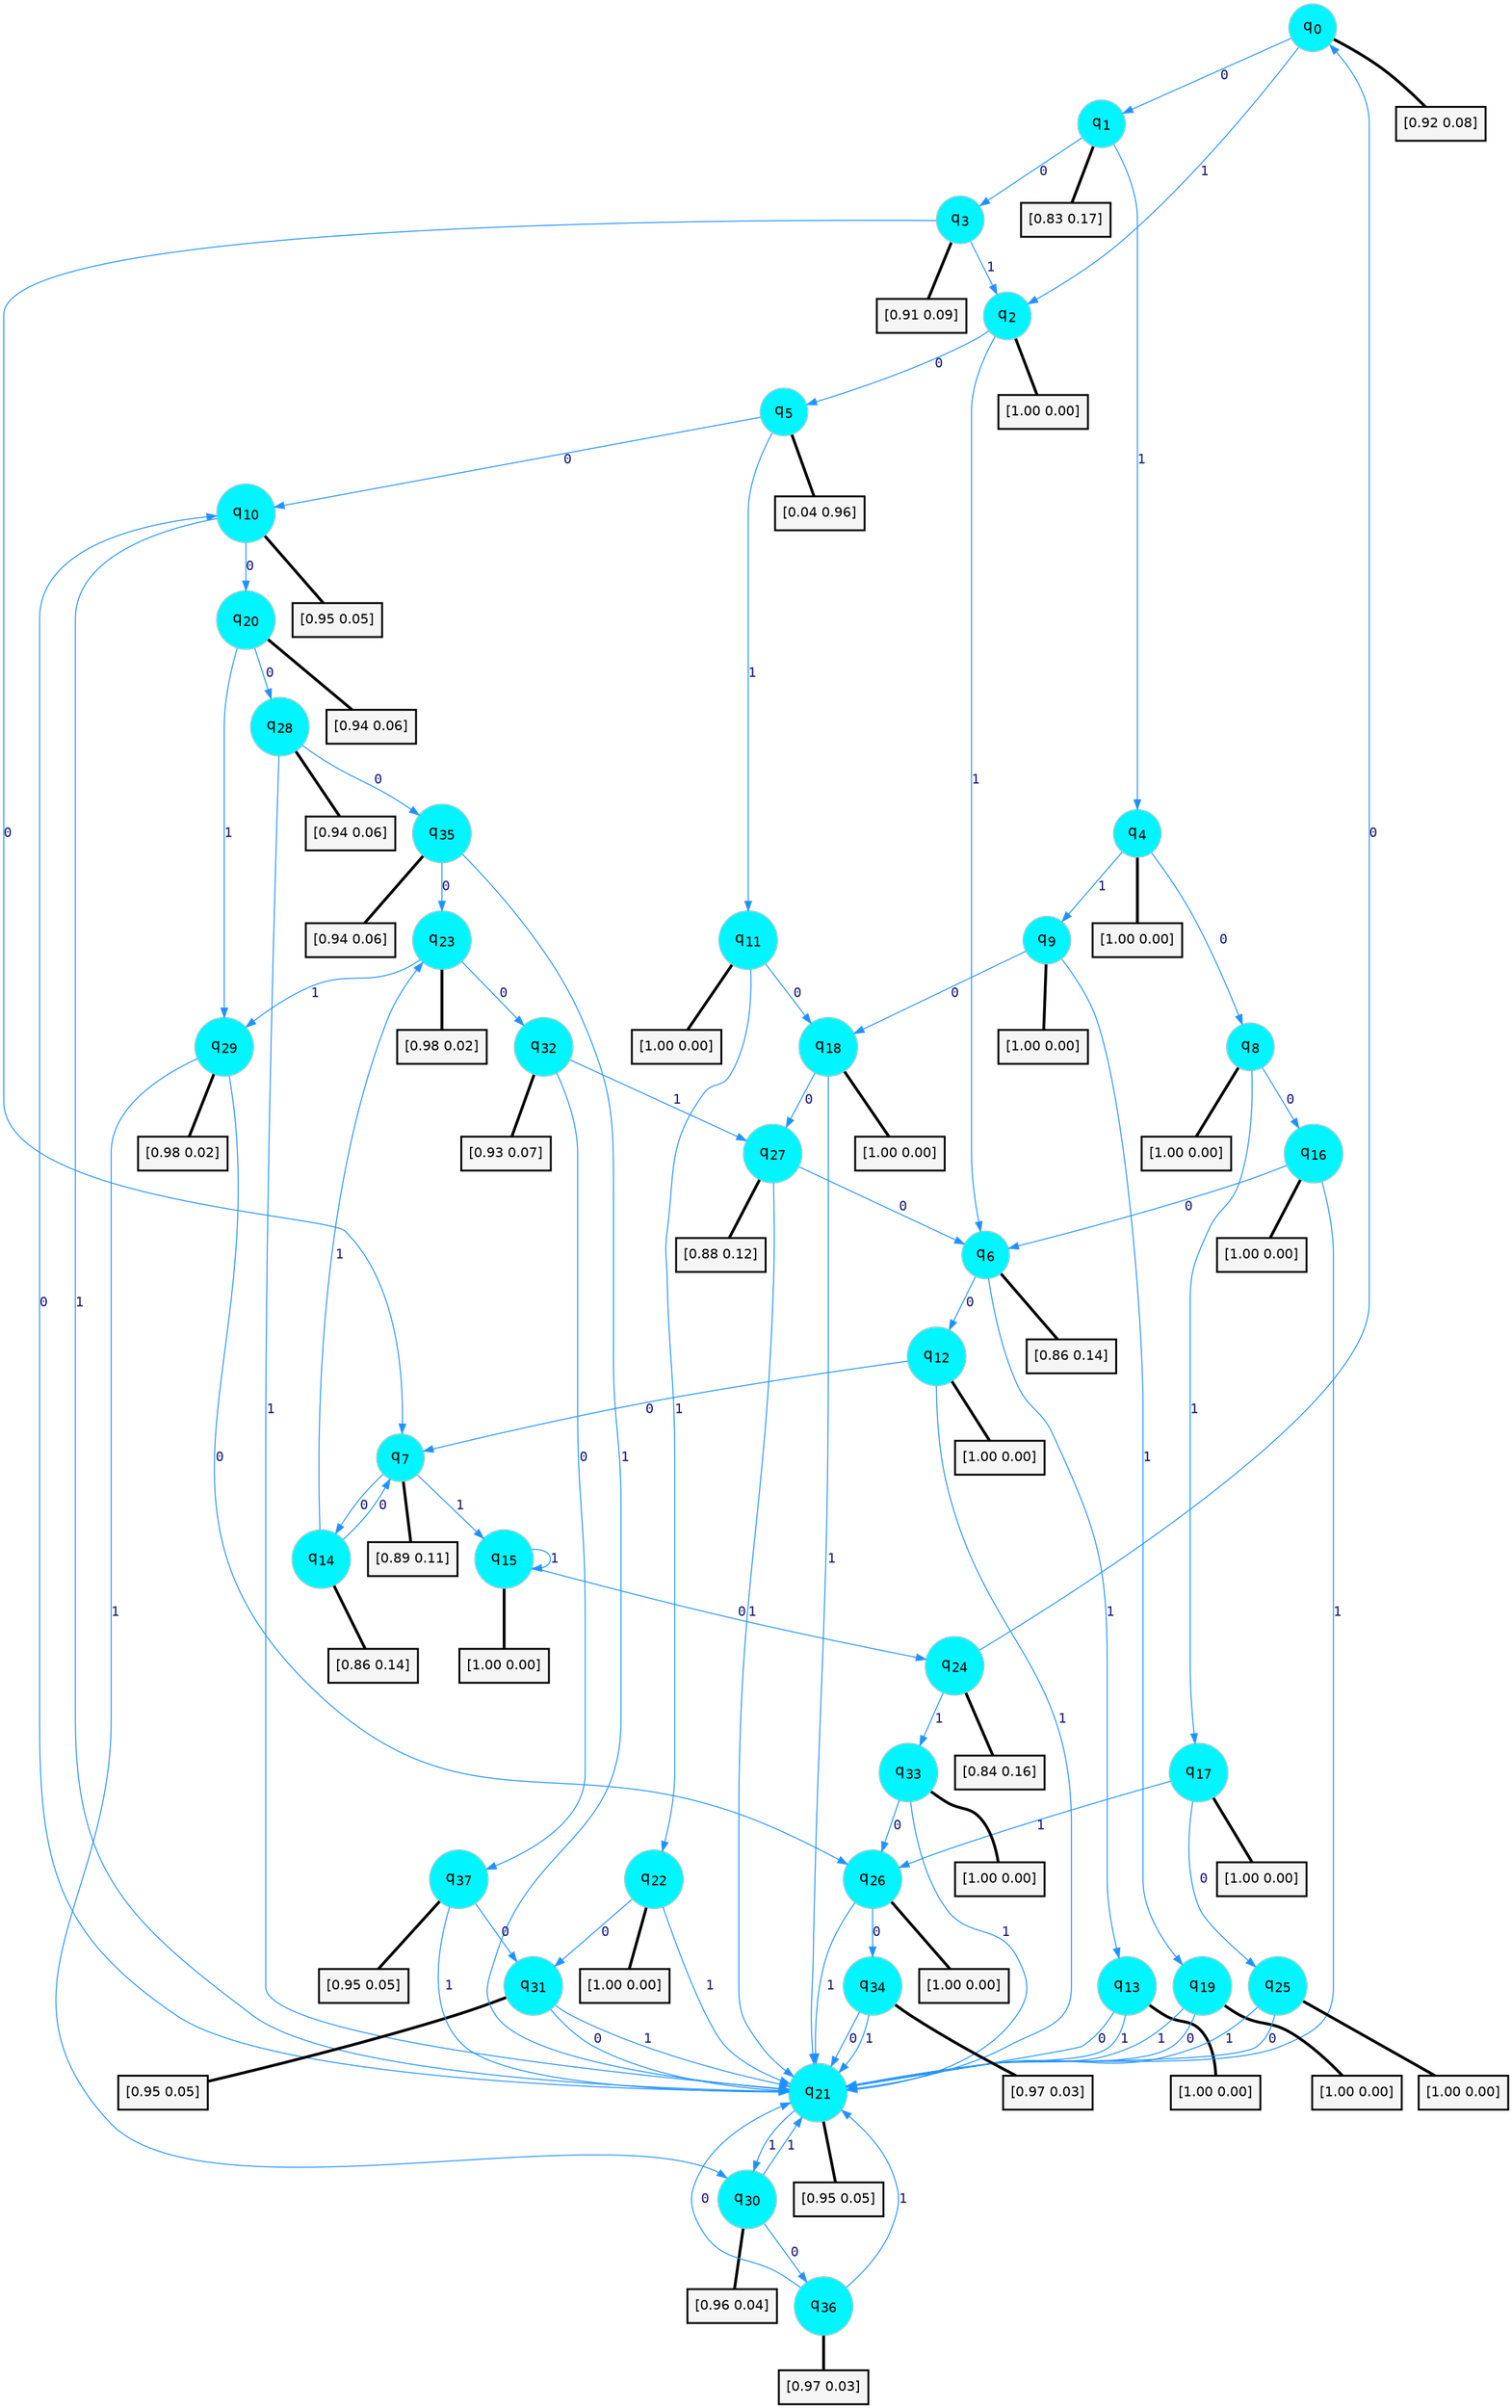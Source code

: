 digraph G {
graph [
bgcolor=transparent, dpi=300, rankdir=TD, size="40,25"];
node [
color=gray, fillcolor=turquoise1, fontcolor=black, fontname=Helvetica, fontsize=16, fontweight=bold, shape=circle, style=filled];
edge [
arrowsize=1, color=dodgerblue1, fontcolor=midnightblue, fontname=courier, fontweight=bold, penwidth=1, style=solid, weight=20];
0[label=<q<SUB>0</SUB>>];
1[label=<q<SUB>1</SUB>>];
2[label=<q<SUB>2</SUB>>];
3[label=<q<SUB>3</SUB>>];
4[label=<q<SUB>4</SUB>>];
5[label=<q<SUB>5</SUB>>];
6[label=<q<SUB>6</SUB>>];
7[label=<q<SUB>7</SUB>>];
8[label=<q<SUB>8</SUB>>];
9[label=<q<SUB>9</SUB>>];
10[label=<q<SUB>10</SUB>>];
11[label=<q<SUB>11</SUB>>];
12[label=<q<SUB>12</SUB>>];
13[label=<q<SUB>13</SUB>>];
14[label=<q<SUB>14</SUB>>];
15[label=<q<SUB>15</SUB>>];
16[label=<q<SUB>16</SUB>>];
17[label=<q<SUB>17</SUB>>];
18[label=<q<SUB>18</SUB>>];
19[label=<q<SUB>19</SUB>>];
20[label=<q<SUB>20</SUB>>];
21[label=<q<SUB>21</SUB>>];
22[label=<q<SUB>22</SUB>>];
23[label=<q<SUB>23</SUB>>];
24[label=<q<SUB>24</SUB>>];
25[label=<q<SUB>25</SUB>>];
26[label=<q<SUB>26</SUB>>];
27[label=<q<SUB>27</SUB>>];
28[label=<q<SUB>28</SUB>>];
29[label=<q<SUB>29</SUB>>];
30[label=<q<SUB>30</SUB>>];
31[label=<q<SUB>31</SUB>>];
32[label=<q<SUB>32</SUB>>];
33[label=<q<SUB>33</SUB>>];
34[label=<q<SUB>34</SUB>>];
35[label=<q<SUB>35</SUB>>];
36[label=<q<SUB>36</SUB>>];
37[label=<q<SUB>37</SUB>>];
38[label="[0.92 0.08]", shape=box,fontcolor=black, fontname=Helvetica, fontsize=14, penwidth=2, fillcolor=whitesmoke,color=black];
39[label="[0.83 0.17]", shape=box,fontcolor=black, fontname=Helvetica, fontsize=14, penwidth=2, fillcolor=whitesmoke,color=black];
40[label="[1.00 0.00]", shape=box,fontcolor=black, fontname=Helvetica, fontsize=14, penwidth=2, fillcolor=whitesmoke,color=black];
41[label="[0.91 0.09]", shape=box,fontcolor=black, fontname=Helvetica, fontsize=14, penwidth=2, fillcolor=whitesmoke,color=black];
42[label="[1.00 0.00]", shape=box,fontcolor=black, fontname=Helvetica, fontsize=14, penwidth=2, fillcolor=whitesmoke,color=black];
43[label="[0.04 0.96]", shape=box,fontcolor=black, fontname=Helvetica, fontsize=14, penwidth=2, fillcolor=whitesmoke,color=black];
44[label="[0.86 0.14]", shape=box,fontcolor=black, fontname=Helvetica, fontsize=14, penwidth=2, fillcolor=whitesmoke,color=black];
45[label="[0.89 0.11]", shape=box,fontcolor=black, fontname=Helvetica, fontsize=14, penwidth=2, fillcolor=whitesmoke,color=black];
46[label="[1.00 0.00]", shape=box,fontcolor=black, fontname=Helvetica, fontsize=14, penwidth=2, fillcolor=whitesmoke,color=black];
47[label="[1.00 0.00]", shape=box,fontcolor=black, fontname=Helvetica, fontsize=14, penwidth=2, fillcolor=whitesmoke,color=black];
48[label="[0.95 0.05]", shape=box,fontcolor=black, fontname=Helvetica, fontsize=14, penwidth=2, fillcolor=whitesmoke,color=black];
49[label="[1.00 0.00]", shape=box,fontcolor=black, fontname=Helvetica, fontsize=14, penwidth=2, fillcolor=whitesmoke,color=black];
50[label="[1.00 0.00]", shape=box,fontcolor=black, fontname=Helvetica, fontsize=14, penwidth=2, fillcolor=whitesmoke,color=black];
51[label="[1.00 0.00]", shape=box,fontcolor=black, fontname=Helvetica, fontsize=14, penwidth=2, fillcolor=whitesmoke,color=black];
52[label="[0.86 0.14]", shape=box,fontcolor=black, fontname=Helvetica, fontsize=14, penwidth=2, fillcolor=whitesmoke,color=black];
53[label="[1.00 0.00]", shape=box,fontcolor=black, fontname=Helvetica, fontsize=14, penwidth=2, fillcolor=whitesmoke,color=black];
54[label="[1.00 0.00]", shape=box,fontcolor=black, fontname=Helvetica, fontsize=14, penwidth=2, fillcolor=whitesmoke,color=black];
55[label="[1.00 0.00]", shape=box,fontcolor=black, fontname=Helvetica, fontsize=14, penwidth=2, fillcolor=whitesmoke,color=black];
56[label="[1.00 0.00]", shape=box,fontcolor=black, fontname=Helvetica, fontsize=14, penwidth=2, fillcolor=whitesmoke,color=black];
57[label="[1.00 0.00]", shape=box,fontcolor=black, fontname=Helvetica, fontsize=14, penwidth=2, fillcolor=whitesmoke,color=black];
58[label="[0.94 0.06]", shape=box,fontcolor=black, fontname=Helvetica, fontsize=14, penwidth=2, fillcolor=whitesmoke,color=black];
59[label="[0.95 0.05]", shape=box,fontcolor=black, fontname=Helvetica, fontsize=14, penwidth=2, fillcolor=whitesmoke,color=black];
60[label="[1.00 0.00]", shape=box,fontcolor=black, fontname=Helvetica, fontsize=14, penwidth=2, fillcolor=whitesmoke,color=black];
61[label="[0.98 0.02]", shape=box,fontcolor=black, fontname=Helvetica, fontsize=14, penwidth=2, fillcolor=whitesmoke,color=black];
62[label="[0.84 0.16]", shape=box,fontcolor=black, fontname=Helvetica, fontsize=14, penwidth=2, fillcolor=whitesmoke,color=black];
63[label="[1.00 0.00]", shape=box,fontcolor=black, fontname=Helvetica, fontsize=14, penwidth=2, fillcolor=whitesmoke,color=black];
64[label="[1.00 0.00]", shape=box,fontcolor=black, fontname=Helvetica, fontsize=14, penwidth=2, fillcolor=whitesmoke,color=black];
65[label="[0.88 0.12]", shape=box,fontcolor=black, fontname=Helvetica, fontsize=14, penwidth=2, fillcolor=whitesmoke,color=black];
66[label="[0.94 0.06]", shape=box,fontcolor=black, fontname=Helvetica, fontsize=14, penwidth=2, fillcolor=whitesmoke,color=black];
67[label="[0.98 0.02]", shape=box,fontcolor=black, fontname=Helvetica, fontsize=14, penwidth=2, fillcolor=whitesmoke,color=black];
68[label="[0.96 0.04]", shape=box,fontcolor=black, fontname=Helvetica, fontsize=14, penwidth=2, fillcolor=whitesmoke,color=black];
69[label="[0.95 0.05]", shape=box,fontcolor=black, fontname=Helvetica, fontsize=14, penwidth=2, fillcolor=whitesmoke,color=black];
70[label="[0.93 0.07]", shape=box,fontcolor=black, fontname=Helvetica, fontsize=14, penwidth=2, fillcolor=whitesmoke,color=black];
71[label="[1.00 0.00]", shape=box,fontcolor=black, fontname=Helvetica, fontsize=14, penwidth=2, fillcolor=whitesmoke,color=black];
72[label="[0.97 0.03]", shape=box,fontcolor=black, fontname=Helvetica, fontsize=14, penwidth=2, fillcolor=whitesmoke,color=black];
73[label="[0.94 0.06]", shape=box,fontcolor=black, fontname=Helvetica, fontsize=14, penwidth=2, fillcolor=whitesmoke,color=black];
74[label="[0.97 0.03]", shape=box,fontcolor=black, fontname=Helvetica, fontsize=14, penwidth=2, fillcolor=whitesmoke,color=black];
75[label="[0.95 0.05]", shape=box,fontcolor=black, fontname=Helvetica, fontsize=14, penwidth=2, fillcolor=whitesmoke,color=black];
0->1 [label=0];
0->2 [label=1];
0->38 [arrowhead=none, penwidth=3,color=black];
1->3 [label=0];
1->4 [label=1];
1->39 [arrowhead=none, penwidth=3,color=black];
2->5 [label=0];
2->6 [label=1];
2->40 [arrowhead=none, penwidth=3,color=black];
3->7 [label=0];
3->2 [label=1];
3->41 [arrowhead=none, penwidth=3,color=black];
4->8 [label=0];
4->9 [label=1];
4->42 [arrowhead=none, penwidth=3,color=black];
5->10 [label=0];
5->11 [label=1];
5->43 [arrowhead=none, penwidth=3,color=black];
6->12 [label=0];
6->13 [label=1];
6->44 [arrowhead=none, penwidth=3,color=black];
7->14 [label=0];
7->15 [label=1];
7->45 [arrowhead=none, penwidth=3,color=black];
8->16 [label=0];
8->17 [label=1];
8->46 [arrowhead=none, penwidth=3,color=black];
9->18 [label=0];
9->19 [label=1];
9->47 [arrowhead=none, penwidth=3,color=black];
10->20 [label=0];
10->21 [label=1];
10->48 [arrowhead=none, penwidth=3,color=black];
11->18 [label=0];
11->22 [label=1];
11->49 [arrowhead=none, penwidth=3,color=black];
12->7 [label=0];
12->21 [label=1];
12->50 [arrowhead=none, penwidth=3,color=black];
13->21 [label=0];
13->21 [label=1];
13->51 [arrowhead=none, penwidth=3,color=black];
14->7 [label=0];
14->23 [label=1];
14->52 [arrowhead=none, penwidth=3,color=black];
15->24 [label=0];
15->15 [label=1];
15->53 [arrowhead=none, penwidth=3,color=black];
16->6 [label=0];
16->21 [label=1];
16->54 [arrowhead=none, penwidth=3,color=black];
17->25 [label=0];
17->26 [label=1];
17->55 [arrowhead=none, penwidth=3,color=black];
18->27 [label=0];
18->21 [label=1];
18->56 [arrowhead=none, penwidth=3,color=black];
19->21 [label=0];
19->21 [label=1];
19->57 [arrowhead=none, penwidth=3,color=black];
20->28 [label=0];
20->29 [label=1];
20->58 [arrowhead=none, penwidth=3,color=black];
21->10 [label=0];
21->30 [label=1];
21->59 [arrowhead=none, penwidth=3,color=black];
22->31 [label=0];
22->21 [label=1];
22->60 [arrowhead=none, penwidth=3,color=black];
23->32 [label=0];
23->29 [label=1];
23->61 [arrowhead=none, penwidth=3,color=black];
24->0 [label=0];
24->33 [label=1];
24->62 [arrowhead=none, penwidth=3,color=black];
25->21 [label=0];
25->21 [label=1];
25->63 [arrowhead=none, penwidth=3,color=black];
26->34 [label=0];
26->21 [label=1];
26->64 [arrowhead=none, penwidth=3,color=black];
27->6 [label=0];
27->21 [label=1];
27->65 [arrowhead=none, penwidth=3,color=black];
28->35 [label=0];
28->21 [label=1];
28->66 [arrowhead=none, penwidth=3,color=black];
29->26 [label=0];
29->30 [label=1];
29->67 [arrowhead=none, penwidth=3,color=black];
30->36 [label=0];
30->21 [label=1];
30->68 [arrowhead=none, penwidth=3,color=black];
31->21 [label=0];
31->21 [label=1];
31->69 [arrowhead=none, penwidth=3,color=black];
32->37 [label=0];
32->27 [label=1];
32->70 [arrowhead=none, penwidth=3,color=black];
33->26 [label=0];
33->21 [label=1];
33->71 [arrowhead=none, penwidth=3,color=black];
34->21 [label=0];
34->21 [label=1];
34->72 [arrowhead=none, penwidth=3,color=black];
35->23 [label=0];
35->21 [label=1];
35->73 [arrowhead=none, penwidth=3,color=black];
36->21 [label=0];
36->21 [label=1];
36->74 [arrowhead=none, penwidth=3,color=black];
37->31 [label=0];
37->21 [label=1];
37->75 [arrowhead=none, penwidth=3,color=black];
}
